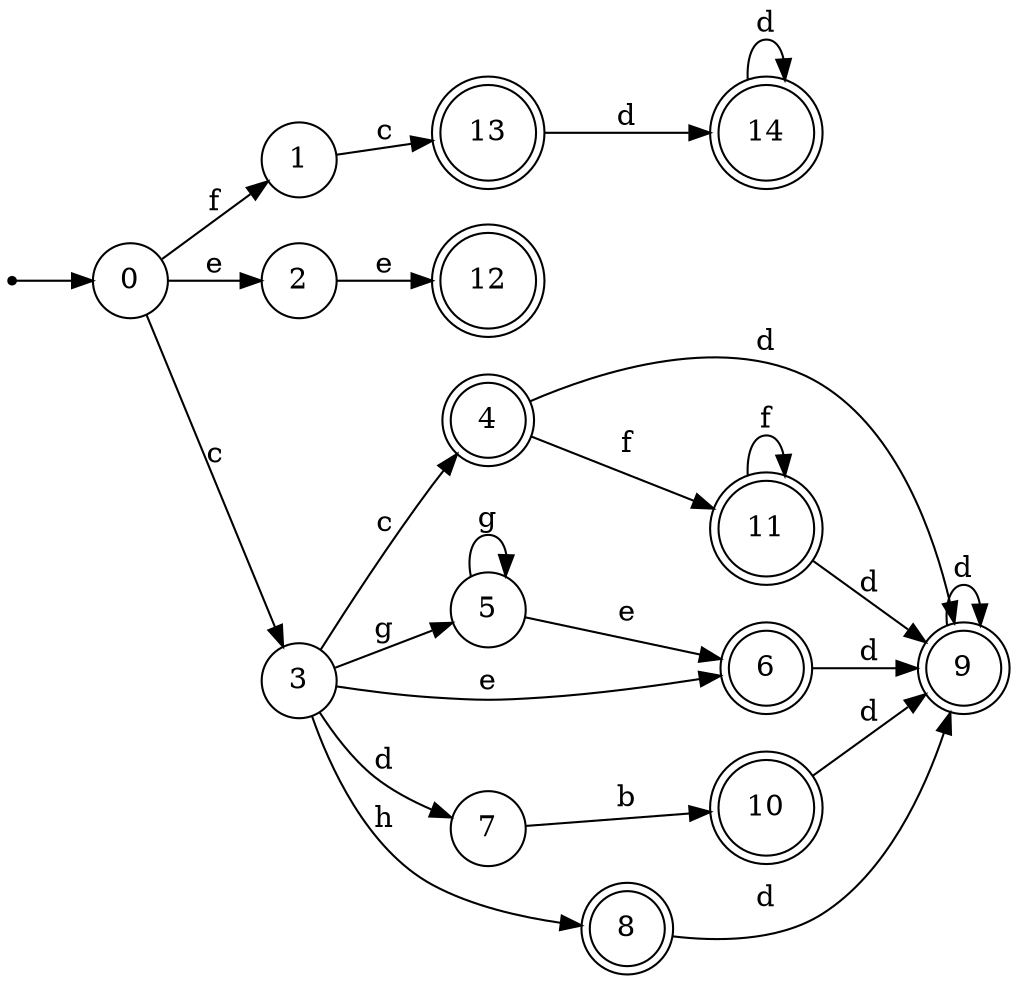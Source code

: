 digraph finite_state_machine {
rankdir=LR;
size="20,20";
node [shape = point]; "dummy0"
node [shape = circle]; "0";
"dummy0" -> "0";
node [shape = circle]; "1";
node [shape = circle]; "2";
node [shape = circle]; "3";
node [shape = doublecircle]; "4";node [shape = circle]; "5";
node [shape = doublecircle]; "6";node [shape = circle]; "7";
node [shape = doublecircle]; "8";node [shape = doublecircle]; "9";node [shape = doublecircle]; "10";node [shape = doublecircle]; "11";node [shape = doublecircle]; "12";node [shape = doublecircle]; "13";node [shape = doublecircle]; "14";"0" -> "1" [label = "f"];
 "0" -> "2" [label = "e"];
 "0" -> "3" [label = "c"];
 "3" -> "4" [label = "c"];
 "3" -> "5" [label = "g"];
 "3" -> "6" [label = "e"];
 "3" -> "7" [label = "d"];
 "3" -> "8" [label = "h"];
 "8" -> "9" [label = "d"];
 "9" -> "9" [label = "d"];
 "7" -> "10" [label = "b"];
 "10" -> "9" [label = "d"];
 "6" -> "9" [label = "d"];
 "5" -> "5" [label = "g"];
 "5" -> "6" [label = "e"];
 "4" -> "11" [label = "f"];
 "4" -> "9" [label = "d"];
 "11" -> "11" [label = "f"];
 "11" -> "9" [label = "d"];
 "2" -> "12" [label = "e"];
 "1" -> "13" [label = "c"];
 "13" -> "14" [label = "d"];
 "14" -> "14" [label = "d"];
 }
